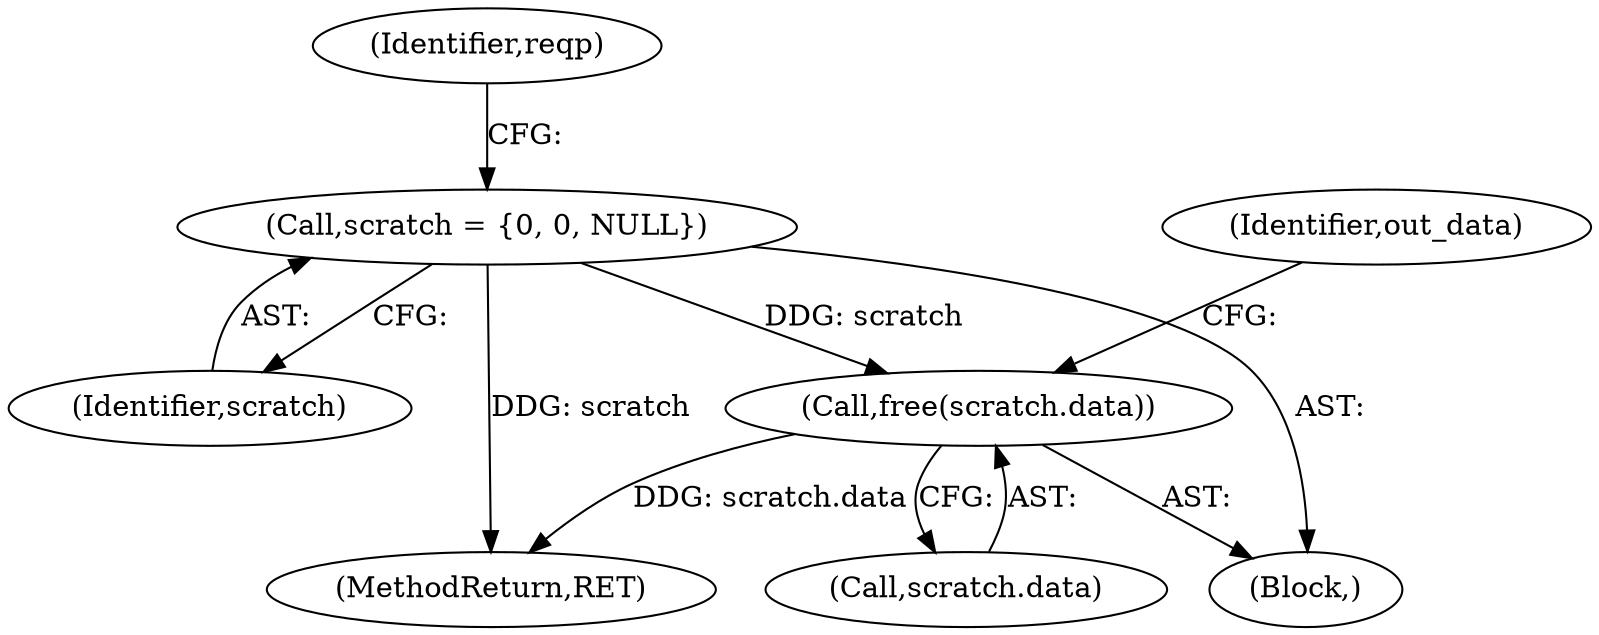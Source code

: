 digraph "0_krb5_db64ca25d661a47b996b4e2645998b5d7f0eb52c@API" {
"1001342" [label="(Call,free(scratch.data))"];
"1000128" [label="(Call,scratch = {0, 0, NULL})"];
"1000122" [label="(Block,)"];
"1001342" [label="(Call,free(scratch.data))"];
"1000128" [label="(Call,scratch = {0, 0, NULL})"];
"1001347" [label="(Identifier,out_data)"];
"1000129" [label="(Identifier,scratch)"];
"1000132" [label="(Identifier,reqp)"];
"1001343" [label="(Call,scratch.data)"];
"1001409" [label="(MethodReturn,RET)"];
"1001342" -> "1000122"  [label="AST: "];
"1001342" -> "1001343"  [label="CFG: "];
"1001343" -> "1001342"  [label="AST: "];
"1001347" -> "1001342"  [label="CFG: "];
"1001342" -> "1001409"  [label="DDG: scratch.data"];
"1000128" -> "1001342"  [label="DDG: scratch"];
"1000128" -> "1000122"  [label="AST: "];
"1000128" -> "1000129"  [label="CFG: "];
"1000129" -> "1000128"  [label="AST: "];
"1000132" -> "1000128"  [label="CFG: "];
"1000128" -> "1001409"  [label="DDG: scratch"];
}
